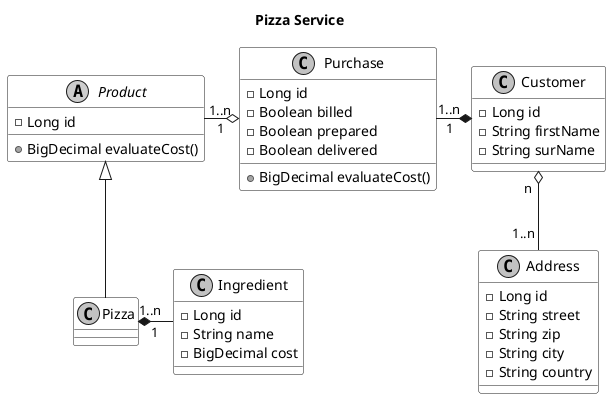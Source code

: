 @startuml

title Pizza Service
skinparam monochrome true
skinparam classBackgroundColor #ffffff
skinparam stereoTypeCBackgroundColor #ffffff
skinparam stereoTypeABackgroundColor #ffffff
skinparam shadowing false

abstract class Product {
    -Long id
    +BigDecimal evaluateCost()
}

class Pizza

class Ingredient {
    -Long id
    -String name
    -BigDecimal cost
}

Pizza "  1  " *-left- "   1..n " Ingredient
Product <|-- Pizza

class Purchase {
    -Long id
    -Boolean billed
    -Boolean prepared
    -Boolean delivered
    +BigDecimal evaluateCost()
}

Purchase "1  " o-left- "1..n" Product

class Customer {
    -Long id
    -String firstName
    -String surName
}

Customer "1   " *-left- "1..n " Purchase

class Address {
    -Long id
    -String street
    -String zip
    -String city
    -String country
}

Customer "n  " o-- "1..n " Address

@enduml
